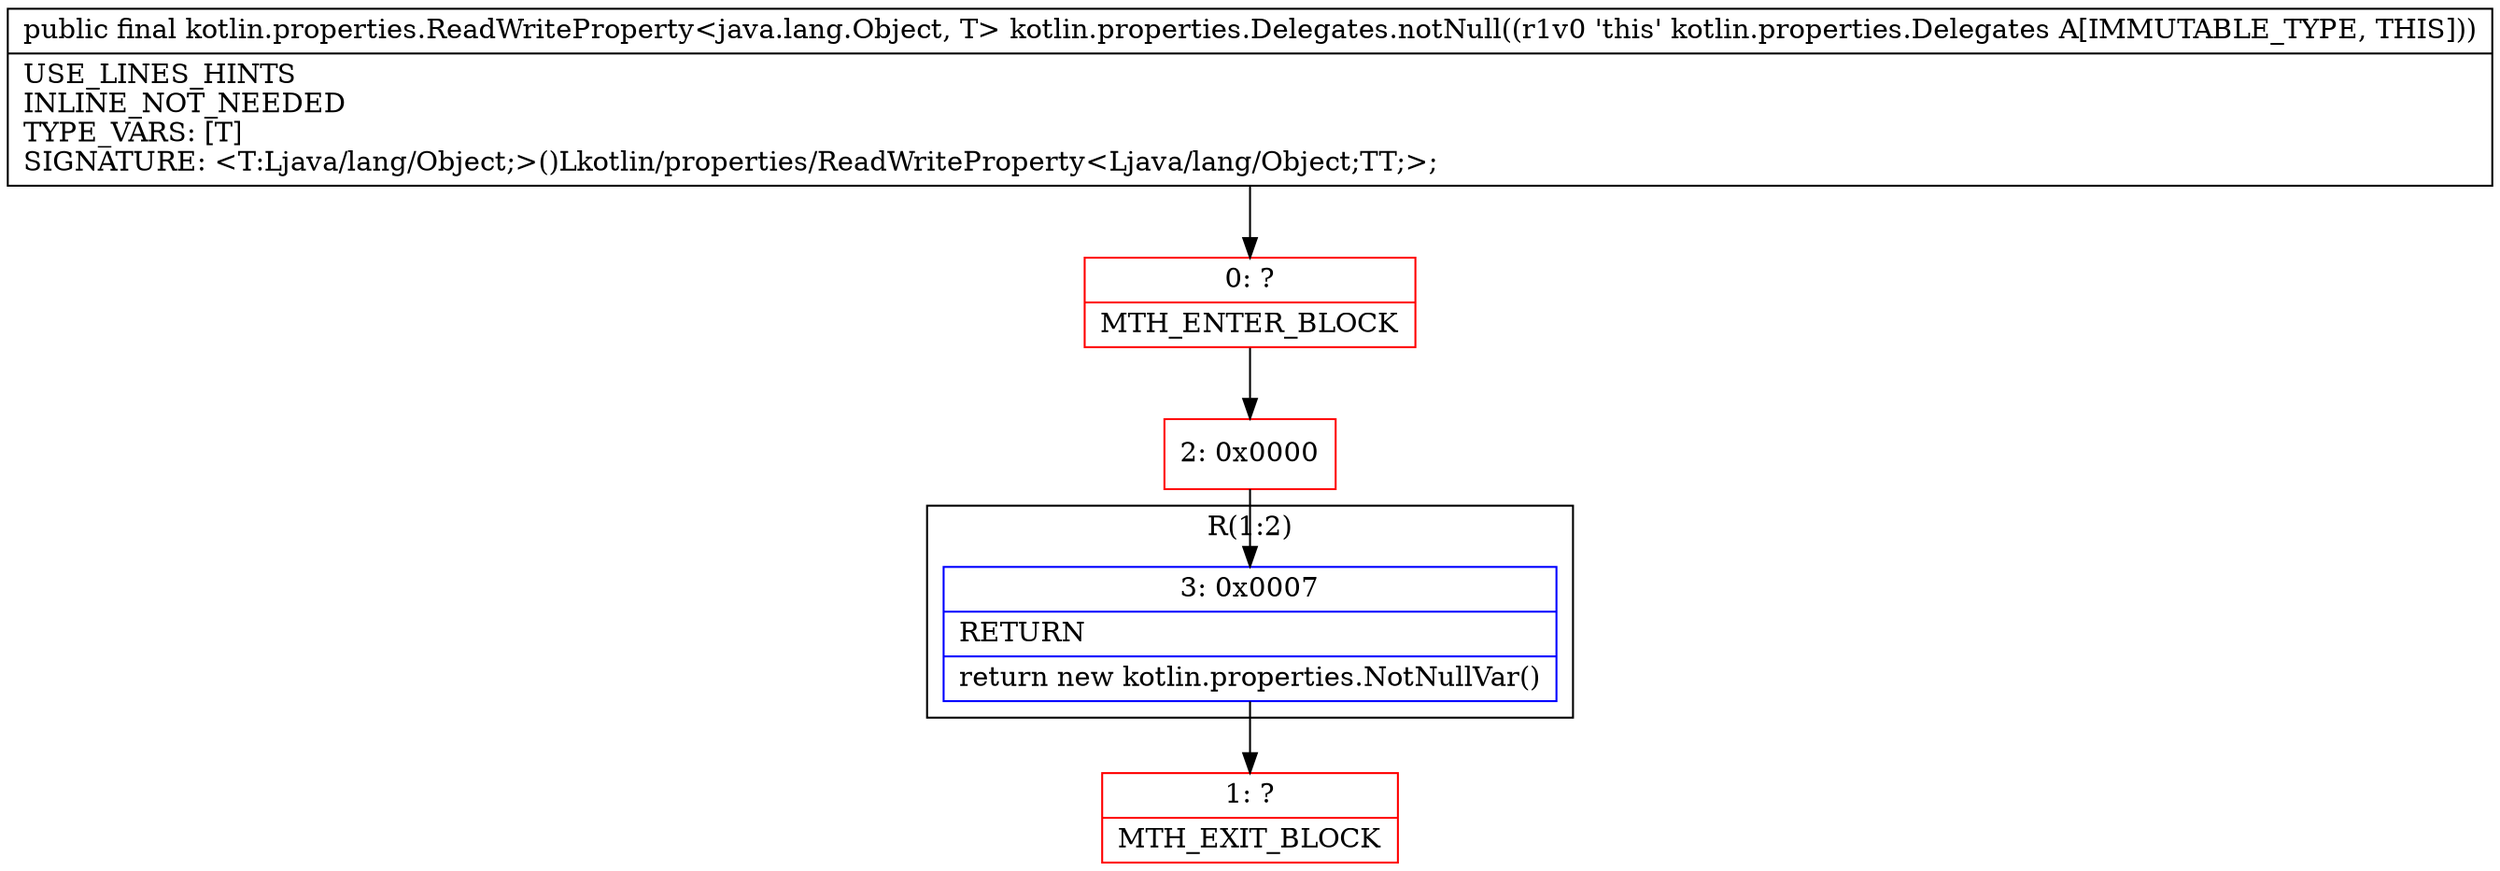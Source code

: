 digraph "CFG forkotlin.properties.Delegates.notNull()Lkotlin\/properties\/ReadWriteProperty;" {
subgraph cluster_Region_2044315821 {
label = "R(1:2)";
node [shape=record,color=blue];
Node_3 [shape=record,label="{3\:\ 0x0007|RETURN\l|return new kotlin.properties.NotNullVar()\l}"];
}
Node_0 [shape=record,color=red,label="{0\:\ ?|MTH_ENTER_BLOCK\l}"];
Node_2 [shape=record,color=red,label="{2\:\ 0x0000}"];
Node_1 [shape=record,color=red,label="{1\:\ ?|MTH_EXIT_BLOCK\l}"];
MethodNode[shape=record,label="{public final kotlin.properties.ReadWriteProperty\<java.lang.Object, T\> kotlin.properties.Delegates.notNull((r1v0 'this' kotlin.properties.Delegates A[IMMUTABLE_TYPE, THIS]))  | USE_LINES_HINTS\lINLINE_NOT_NEEDED\lTYPE_VARS: [T]\lSIGNATURE: \<T:Ljava\/lang\/Object;\>()Lkotlin\/properties\/ReadWriteProperty\<Ljava\/lang\/Object;TT;\>;\l}"];
MethodNode -> Node_0;Node_3 -> Node_1;
Node_0 -> Node_2;
Node_2 -> Node_3;
}

